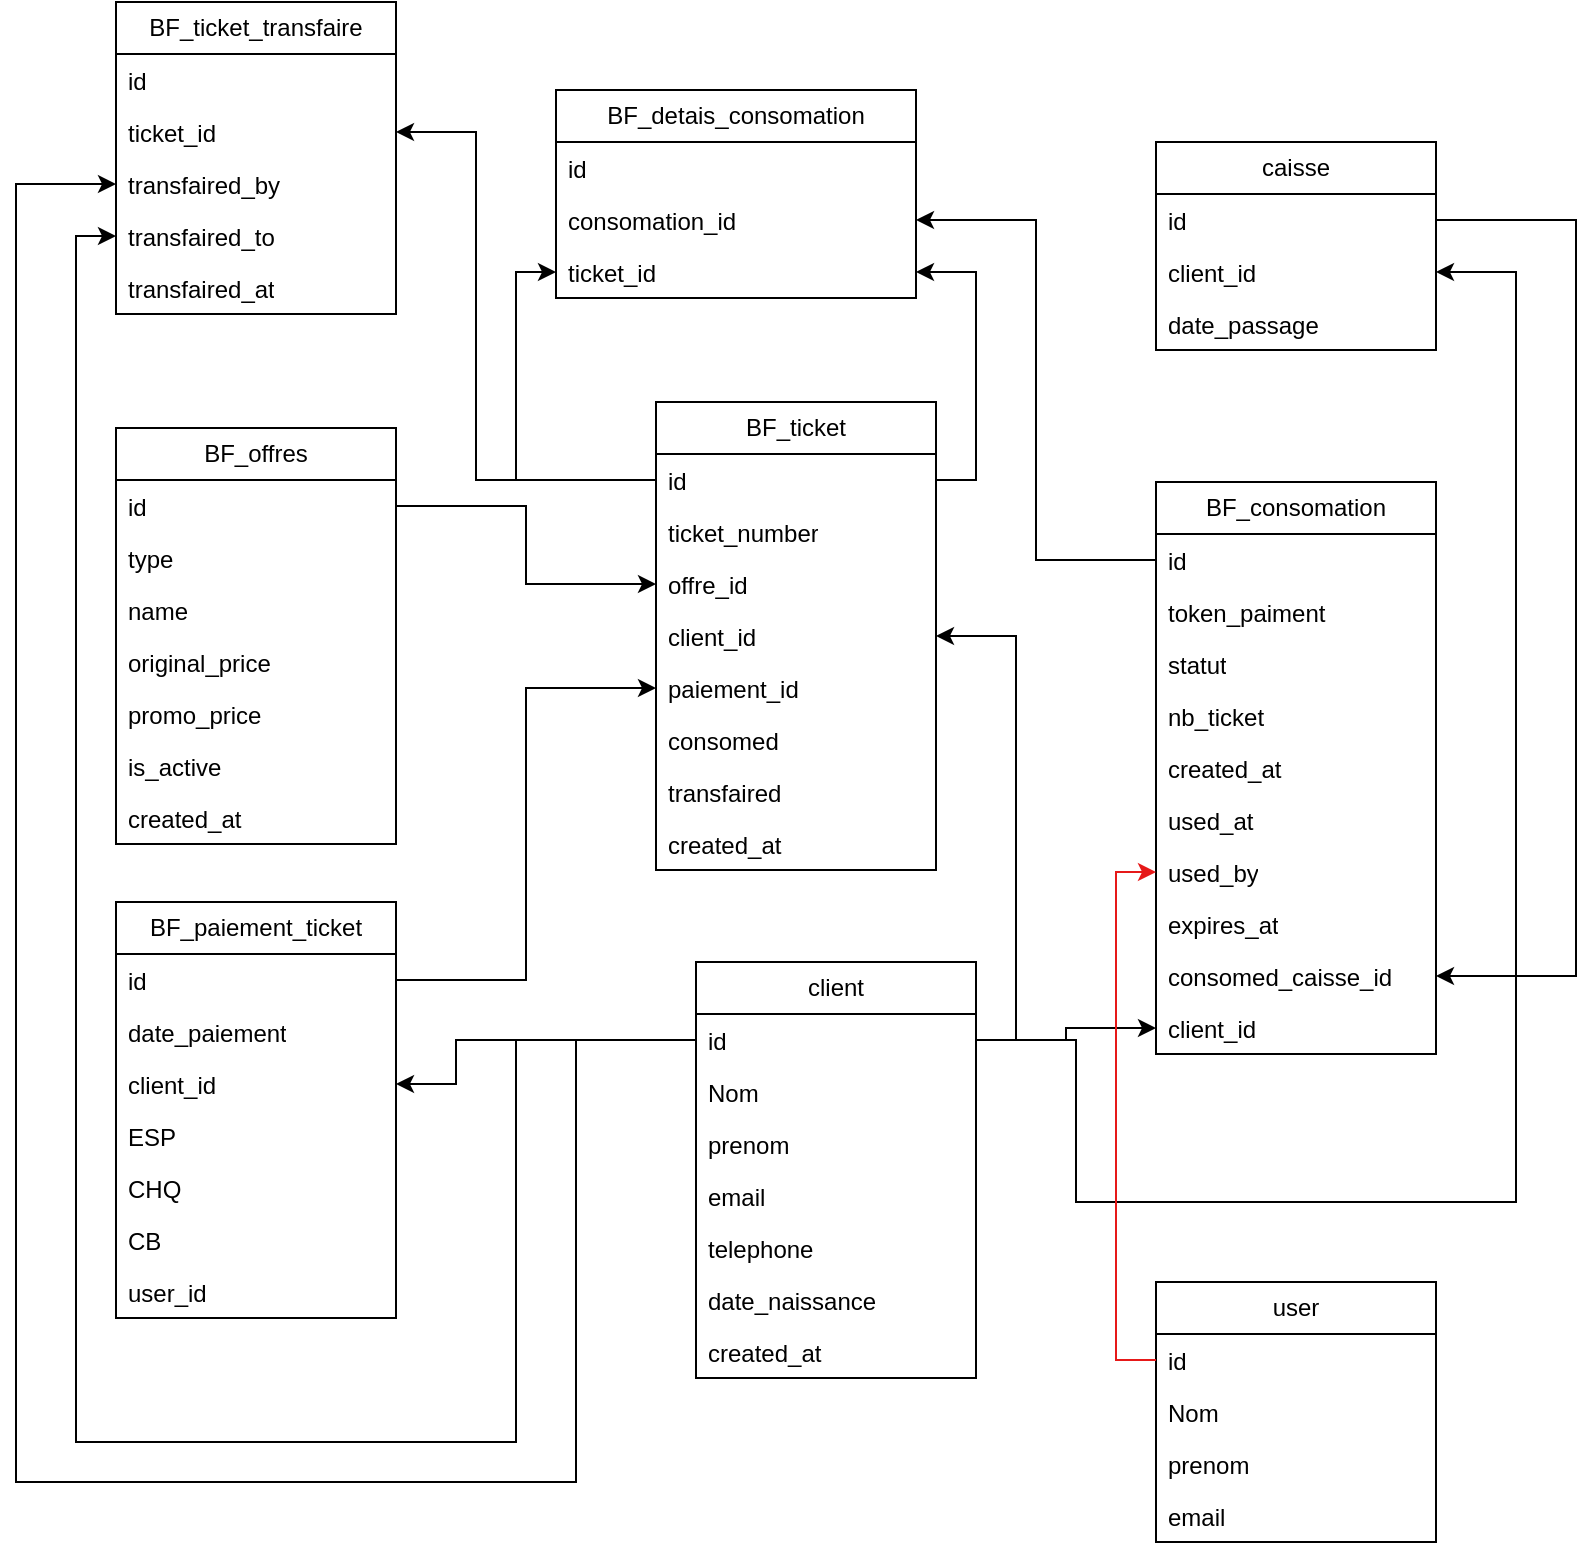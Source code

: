 <mxfile version="28.2.8">
  <diagram name="Page-1" id="ONFwB4Do_YS5VUDPh8Yq">
    <mxGraphModel dx="1026" dy="795" grid="1" gridSize="10" guides="1" tooltips="1" connect="1" arrows="1" fold="1" page="0" pageScale="1" pageWidth="1169" pageHeight="827" math="0" shadow="0">
      <root>
        <mxCell id="0" />
        <mxCell id="1" parent="0" />
        <mxCell id="MOLYQqX4Iiv92VlimPPe-1" value="BF_offres" style="swimlane;fontStyle=0;childLayout=stackLayout;horizontal=1;startSize=26;fillColor=none;horizontalStack=0;resizeParent=1;resizeParentMax=0;resizeLast=0;collapsible=1;marginBottom=0;whiteSpace=wrap;html=1;" parent="1" vertex="1">
          <mxGeometry x="580" y="393" width="140" height="208" as="geometry" />
        </mxCell>
        <mxCell id="MOLYQqX4Iiv92VlimPPe-2" value="id" style="text;strokeColor=none;fillColor=none;align=left;verticalAlign=top;spacingLeft=4;spacingRight=4;overflow=hidden;rotatable=0;points=[[0,0.5],[1,0.5]];portConstraint=eastwest;whiteSpace=wrap;html=1;" parent="MOLYQqX4Iiv92VlimPPe-1" vertex="1">
          <mxGeometry y="26" width="140" height="26" as="geometry" />
        </mxCell>
        <mxCell id="MOLYQqX4Iiv92VlimPPe-4" value="type" style="text;strokeColor=none;fillColor=none;align=left;verticalAlign=top;spacingLeft=4;spacingRight=4;overflow=hidden;rotatable=0;points=[[0,0.5],[1,0.5]];portConstraint=eastwest;whiteSpace=wrap;html=1;" parent="MOLYQqX4Iiv92VlimPPe-1" vertex="1">
          <mxGeometry y="52" width="140" height="26" as="geometry" />
        </mxCell>
        <mxCell id="MOLYQqX4Iiv92VlimPPe-5" value="name" style="text;strokeColor=none;fillColor=none;align=left;verticalAlign=top;spacingLeft=4;spacingRight=4;overflow=hidden;rotatable=0;points=[[0,0.5],[1,0.5]];portConstraint=eastwest;whiteSpace=wrap;html=1;" parent="MOLYQqX4Iiv92VlimPPe-1" vertex="1">
          <mxGeometry y="78" width="140" height="26" as="geometry" />
        </mxCell>
        <mxCell id="MOLYQqX4Iiv92VlimPPe-6" value="original_price" style="text;strokeColor=none;fillColor=none;align=left;verticalAlign=top;spacingLeft=4;spacingRight=4;overflow=hidden;rotatable=0;points=[[0,0.5],[1,0.5]];portConstraint=eastwest;whiteSpace=wrap;html=1;" parent="MOLYQqX4Iiv92VlimPPe-1" vertex="1">
          <mxGeometry y="104" width="140" height="26" as="geometry" />
        </mxCell>
        <mxCell id="MOLYQqX4Iiv92VlimPPe-7" value="promo_price" style="text;strokeColor=none;fillColor=none;align=left;verticalAlign=top;spacingLeft=4;spacingRight=4;overflow=hidden;rotatable=0;points=[[0,0.5],[1,0.5]];portConstraint=eastwest;whiteSpace=wrap;html=1;" parent="MOLYQqX4Iiv92VlimPPe-1" vertex="1">
          <mxGeometry y="130" width="140" height="26" as="geometry" />
        </mxCell>
        <mxCell id="MOLYQqX4Iiv92VlimPPe-8" value="is_active" style="text;strokeColor=none;fillColor=none;align=left;verticalAlign=top;spacingLeft=4;spacingRight=4;overflow=hidden;rotatable=0;points=[[0,0.5],[1,0.5]];portConstraint=eastwest;whiteSpace=wrap;html=1;" parent="MOLYQqX4Iiv92VlimPPe-1" vertex="1">
          <mxGeometry y="156" width="140" height="26" as="geometry" />
        </mxCell>
        <mxCell id="MOLYQqX4Iiv92VlimPPe-9" value="created_at" style="text;strokeColor=none;fillColor=none;align=left;verticalAlign=top;spacingLeft=4;spacingRight=4;overflow=hidden;rotatable=0;points=[[0,0.5],[1,0.5]];portConstraint=eastwest;whiteSpace=wrap;html=1;" parent="MOLYQqX4Iiv92VlimPPe-1" vertex="1">
          <mxGeometry y="182" width="140" height="26" as="geometry" />
        </mxCell>
        <mxCell id="MOLYQqX4Iiv92VlimPPe-10" value="BF_ticket" style="swimlane;fontStyle=0;childLayout=stackLayout;horizontal=1;startSize=26;fillColor=none;horizontalStack=0;resizeParent=1;resizeParentMax=0;resizeLast=0;collapsible=1;marginBottom=0;whiteSpace=wrap;html=1;" parent="1" vertex="1">
          <mxGeometry x="850" y="380" width="140" height="234" as="geometry" />
        </mxCell>
        <mxCell id="MOLYQqX4Iiv92VlimPPe-11" value="id" style="text;strokeColor=none;fillColor=none;align=left;verticalAlign=top;spacingLeft=4;spacingRight=4;overflow=hidden;rotatable=0;points=[[0,0.5],[1,0.5]];portConstraint=eastwest;whiteSpace=wrap;html=1;" parent="MOLYQqX4Iiv92VlimPPe-10" vertex="1">
          <mxGeometry y="26" width="140" height="26" as="geometry" />
        </mxCell>
        <mxCell id="MOLYQqX4Iiv92VlimPPe-21" value="ticket_number" style="text;strokeColor=none;fillColor=none;align=left;verticalAlign=top;spacingLeft=4;spacingRight=4;overflow=hidden;rotatable=0;points=[[0,0.5],[1,0.5]];portConstraint=eastwest;whiteSpace=wrap;html=1;" parent="MOLYQqX4Iiv92VlimPPe-10" vertex="1">
          <mxGeometry y="52" width="140" height="26" as="geometry" />
        </mxCell>
        <mxCell id="MOLYQqX4Iiv92VlimPPe-12" value="offre_id" style="text;strokeColor=none;fillColor=none;align=left;verticalAlign=top;spacingLeft=4;spacingRight=4;overflow=hidden;rotatable=0;points=[[0,0.5],[1,0.5]];portConstraint=eastwest;whiteSpace=wrap;html=1;" parent="MOLYQqX4Iiv92VlimPPe-10" vertex="1">
          <mxGeometry y="78" width="140" height="26" as="geometry" />
        </mxCell>
        <mxCell id="MOLYQqX4Iiv92VlimPPe-22" value="client_id" style="text;strokeColor=none;fillColor=none;align=left;verticalAlign=top;spacingLeft=4;spacingRight=4;overflow=hidden;rotatable=0;points=[[0,0.5],[1,0.5]];portConstraint=eastwest;whiteSpace=wrap;html=1;" parent="MOLYQqX4Iiv92VlimPPe-10" vertex="1">
          <mxGeometry y="104" width="140" height="26" as="geometry" />
        </mxCell>
        <mxCell id="MOLYQqX4Iiv92VlimPPe-59" value="paiement_id" style="text;strokeColor=none;fillColor=none;align=left;verticalAlign=top;spacingLeft=4;spacingRight=4;overflow=hidden;rotatable=0;points=[[0,0.5],[1,0.5]];portConstraint=eastwest;whiteSpace=wrap;html=1;" parent="MOLYQqX4Iiv92VlimPPe-10" vertex="1">
          <mxGeometry y="130" width="140" height="26" as="geometry" />
        </mxCell>
        <mxCell id="MOLYQqX4Iiv92VlimPPe-17" value="consomed" style="text;strokeColor=none;fillColor=none;align=left;verticalAlign=top;spacingLeft=4;spacingRight=4;overflow=hidden;rotatable=0;points=[[0,0.5],[1,0.5]];portConstraint=eastwest;whiteSpace=wrap;html=1;" parent="MOLYQqX4Iiv92VlimPPe-10" vertex="1">
          <mxGeometry y="156" width="140" height="26" as="geometry" />
        </mxCell>
        <mxCell id="MOLYQqX4Iiv92VlimPPe-18" value="transfaired" style="text;strokeColor=none;fillColor=none;align=left;verticalAlign=top;spacingLeft=4;spacingRight=4;overflow=hidden;rotatable=0;points=[[0,0.5],[1,0.5]];portConstraint=eastwest;whiteSpace=wrap;html=1;" parent="MOLYQqX4Iiv92VlimPPe-10" vertex="1">
          <mxGeometry y="182" width="140" height="26" as="geometry" />
        </mxCell>
        <mxCell id="MOLYQqX4Iiv92VlimPPe-19" value="created_at" style="text;strokeColor=none;fillColor=none;align=left;verticalAlign=top;spacingLeft=4;spacingRight=4;overflow=hidden;rotatable=0;points=[[0,0.5],[1,0.5]];portConstraint=eastwest;whiteSpace=wrap;html=1;" parent="MOLYQqX4Iiv92VlimPPe-10" vertex="1">
          <mxGeometry y="208" width="140" height="26" as="geometry" />
        </mxCell>
        <mxCell id="MOLYQqX4Iiv92VlimPPe-34" value="caisse" style="swimlane;fontStyle=0;childLayout=stackLayout;horizontal=1;startSize=26;fillColor=none;horizontalStack=0;resizeParent=1;resizeParentMax=0;resizeLast=0;collapsible=1;marginBottom=0;whiteSpace=wrap;html=1;" parent="1" vertex="1">
          <mxGeometry x="1100" y="250" width="140" height="104" as="geometry" />
        </mxCell>
        <mxCell id="MOLYQqX4Iiv92VlimPPe-35" value="id" style="text;strokeColor=none;fillColor=none;align=left;verticalAlign=top;spacingLeft=4;spacingRight=4;overflow=hidden;rotatable=0;points=[[0,0.5],[1,0.5]];portConstraint=eastwest;whiteSpace=wrap;html=1;" parent="MOLYQqX4Iiv92VlimPPe-34" vertex="1">
          <mxGeometry y="26" width="140" height="26" as="geometry" />
        </mxCell>
        <mxCell id="MOLYQqX4Iiv92VlimPPe-41" value="client_id" style="text;strokeColor=none;fillColor=none;align=left;verticalAlign=top;spacingLeft=4;spacingRight=4;overflow=hidden;rotatable=0;points=[[0,0.5],[1,0.5]];portConstraint=eastwest;whiteSpace=wrap;html=1;" parent="MOLYQqX4Iiv92VlimPPe-34" vertex="1">
          <mxGeometry y="52" width="140" height="26" as="geometry" />
        </mxCell>
        <mxCell id="MOLYQqX4Iiv92VlimPPe-42" value="date_passage" style="text;strokeColor=none;fillColor=none;align=left;verticalAlign=top;spacingLeft=4;spacingRight=4;overflow=hidden;rotatable=0;points=[[0,0.5],[1,0.5]];portConstraint=eastwest;whiteSpace=wrap;html=1;" parent="MOLYQqX4Iiv92VlimPPe-34" vertex="1">
          <mxGeometry y="78" width="140" height="26" as="geometry" />
        </mxCell>
        <mxCell id="MOLYQqX4Iiv92VlimPPe-64" value="BF_consomation" style="swimlane;fontStyle=0;childLayout=stackLayout;horizontal=1;startSize=26;fillColor=none;horizontalStack=0;resizeParent=1;resizeParentMax=0;resizeLast=0;collapsible=1;marginBottom=0;whiteSpace=wrap;html=1;" parent="1" vertex="1">
          <mxGeometry x="1100" y="420" width="140" height="286" as="geometry">
            <mxRectangle x="910" y="420" width="180" height="30" as="alternateBounds" />
          </mxGeometry>
        </mxCell>
        <mxCell id="MOLYQqX4Iiv92VlimPPe-65" value="id" style="text;strokeColor=none;fillColor=none;align=left;verticalAlign=top;spacingLeft=4;spacingRight=4;overflow=hidden;rotatable=0;points=[[0,0.5],[1,0.5]];portConstraint=eastwest;whiteSpace=wrap;html=1;" parent="MOLYQqX4Iiv92VlimPPe-64" vertex="1">
          <mxGeometry y="26" width="140" height="26" as="geometry" />
        </mxCell>
        <mxCell id="MOLYQqX4Iiv92VlimPPe-74" value="token_paiment" style="text;strokeColor=none;fillColor=none;align=left;verticalAlign=top;spacingLeft=4;spacingRight=4;overflow=hidden;rotatable=0;points=[[0,0.5],[1,0.5]];portConstraint=eastwest;whiteSpace=wrap;html=1;" parent="MOLYQqX4Iiv92VlimPPe-64" vertex="1">
          <mxGeometry y="52" width="140" height="26" as="geometry" />
        </mxCell>
        <mxCell id="MOLYQqX4Iiv92VlimPPe-97" value="statut" style="text;strokeColor=none;fillColor=none;align=left;verticalAlign=top;spacingLeft=4;spacingRight=4;overflow=hidden;rotatable=0;points=[[0,0.5],[1,0.5]];portConstraint=eastwest;whiteSpace=wrap;html=1;" parent="MOLYQqX4Iiv92VlimPPe-64" vertex="1">
          <mxGeometry y="78" width="140" height="26" as="geometry" />
        </mxCell>
        <mxCell id="MOLYQqX4Iiv92VlimPPe-82" value="nb_ticket" style="text;strokeColor=none;fillColor=none;align=left;verticalAlign=top;spacingLeft=4;spacingRight=4;overflow=hidden;rotatable=0;points=[[0,0.5],[1,0.5]];portConstraint=eastwest;whiteSpace=wrap;html=1;" parent="MOLYQqX4Iiv92VlimPPe-64" vertex="1">
          <mxGeometry y="104" width="140" height="26" as="geometry" />
        </mxCell>
        <mxCell id="MOLYQqX4Iiv92VlimPPe-75" value="created_at" style="text;strokeColor=none;fillColor=none;align=left;verticalAlign=top;spacingLeft=4;spacingRight=4;overflow=hidden;rotatable=0;points=[[0,0.5],[1,0.5]];portConstraint=eastwest;whiteSpace=wrap;html=1;" parent="MOLYQqX4Iiv92VlimPPe-64" vertex="1">
          <mxGeometry y="130" width="140" height="26" as="geometry" />
        </mxCell>
        <mxCell id="MOLYQqX4Iiv92VlimPPe-77" value="used_at" style="text;strokeColor=none;fillColor=none;align=left;verticalAlign=top;spacingLeft=4;spacingRight=4;overflow=hidden;rotatable=0;points=[[0,0.5],[1,0.5]];portConstraint=eastwest;whiteSpace=wrap;html=1;" parent="MOLYQqX4Iiv92VlimPPe-64" vertex="1">
          <mxGeometry y="156" width="140" height="26" as="geometry" />
        </mxCell>
        <mxCell id="MOLYQqX4Iiv92VlimPPe-80" value="used_by" style="text;strokeColor=none;fillColor=none;align=left;verticalAlign=top;spacingLeft=4;spacingRight=4;overflow=hidden;rotatable=0;points=[[0,0.5],[1,0.5]];portConstraint=eastwest;whiteSpace=wrap;html=1;" parent="MOLYQqX4Iiv92VlimPPe-64" vertex="1">
          <mxGeometry y="182" width="140" height="26" as="geometry" />
        </mxCell>
        <mxCell id="MOLYQqX4Iiv92VlimPPe-76" value="expires_at " style="text;strokeColor=none;fillColor=none;align=left;verticalAlign=top;spacingLeft=4;spacingRight=4;overflow=hidden;rotatable=0;points=[[0,0.5],[1,0.5]];portConstraint=eastwest;whiteSpace=wrap;html=1;" parent="MOLYQqX4Iiv92VlimPPe-64" vertex="1">
          <mxGeometry y="208" width="140" height="26" as="geometry" />
        </mxCell>
        <mxCell id="MOLYQqX4Iiv92VlimPPe-78" value="consomed_caisse_id" style="text;strokeColor=none;fillColor=none;align=left;verticalAlign=top;spacingLeft=4;spacingRight=4;overflow=hidden;rotatable=0;points=[[0,0.5],[1,0.5]];portConstraint=eastwest;whiteSpace=wrap;html=1;" parent="MOLYQqX4Iiv92VlimPPe-64" vertex="1">
          <mxGeometry y="234" width="140" height="26" as="geometry" />
        </mxCell>
        <mxCell id="MOLYQqX4Iiv92VlimPPe-81" value="client_id" style="text;strokeColor=none;fillColor=none;align=left;verticalAlign=top;spacingLeft=4;spacingRight=4;overflow=hidden;rotatable=0;points=[[0,0.5],[1,0.5]];portConstraint=eastwest;whiteSpace=wrap;html=1;" parent="MOLYQqX4Iiv92VlimPPe-64" vertex="1">
          <mxGeometry y="260" width="140" height="26" as="geometry" />
        </mxCell>
        <mxCell id="MOLYQqX4Iiv92VlimPPe-83" value="BF_detais_consomation" style="swimlane;fontStyle=0;childLayout=stackLayout;horizontal=1;startSize=26;fillColor=none;horizontalStack=0;resizeParent=1;resizeParentMax=0;resizeLast=0;collapsible=1;marginBottom=0;whiteSpace=wrap;html=1;" parent="1" vertex="1">
          <mxGeometry x="800" y="224" width="180" height="104" as="geometry">
            <mxRectangle x="910" y="420" width="180" height="30" as="alternateBounds" />
          </mxGeometry>
        </mxCell>
        <mxCell id="MOLYQqX4Iiv92VlimPPe-84" value="id" style="text;strokeColor=none;fillColor=none;align=left;verticalAlign=top;spacingLeft=4;spacingRight=4;overflow=hidden;rotatable=0;points=[[0,0.5],[1,0.5]];portConstraint=eastwest;whiteSpace=wrap;html=1;" parent="MOLYQqX4Iiv92VlimPPe-83" vertex="1">
          <mxGeometry y="26" width="180" height="26" as="geometry" />
        </mxCell>
        <mxCell id="MOLYQqX4Iiv92VlimPPe-94" value="consomation_id" style="text;strokeColor=none;fillColor=none;align=left;verticalAlign=top;spacingLeft=4;spacingRight=4;overflow=hidden;rotatable=0;points=[[0,0.5],[1,0.5]];portConstraint=eastwest;whiteSpace=wrap;html=1;" parent="MOLYQqX4Iiv92VlimPPe-83" vertex="1">
          <mxGeometry y="52" width="180" height="26" as="geometry" />
        </mxCell>
        <mxCell id="MOLYQqX4Iiv92VlimPPe-95" value="ticket_id" style="text;strokeColor=none;fillColor=none;align=left;verticalAlign=top;spacingLeft=4;spacingRight=4;overflow=hidden;rotatable=0;points=[[0,0.5],[1,0.5]];portConstraint=eastwest;whiteSpace=wrap;html=1;" parent="MOLYQqX4Iiv92VlimPPe-83" vertex="1">
          <mxGeometry y="78" width="180" height="26" as="geometry" />
        </mxCell>
        <mxCell id="MOLYQqX4Iiv92VlimPPe-98" value="BF_ticket_transfaire" style="swimlane;fontStyle=0;childLayout=stackLayout;horizontal=1;startSize=26;fillColor=none;horizontalStack=0;resizeParent=1;resizeParentMax=0;resizeLast=0;collapsible=1;marginBottom=0;whiteSpace=wrap;html=1;" parent="1" vertex="1">
          <mxGeometry x="580" y="180" width="140" height="156" as="geometry" />
        </mxCell>
        <mxCell id="MOLYQqX4Iiv92VlimPPe-99" value="id" style="text;strokeColor=none;fillColor=none;align=left;verticalAlign=top;spacingLeft=4;spacingRight=4;overflow=hidden;rotatable=0;points=[[0,0.5],[1,0.5]];portConstraint=eastwest;whiteSpace=wrap;html=1;" parent="MOLYQqX4Iiv92VlimPPe-98" vertex="1">
          <mxGeometry y="26" width="140" height="26" as="geometry" />
        </mxCell>
        <mxCell id="MOLYQqX4Iiv92VlimPPe-108" value="ticket_id" style="text;strokeColor=none;fillColor=none;align=left;verticalAlign=top;spacingLeft=4;spacingRight=4;overflow=hidden;rotatable=0;points=[[0,0.5],[1,0.5]];portConstraint=eastwest;whiteSpace=wrap;html=1;" parent="MOLYQqX4Iiv92VlimPPe-98" vertex="1">
          <mxGeometry y="52" width="140" height="26" as="geometry" />
        </mxCell>
        <mxCell id="MOLYQqX4Iiv92VlimPPe-109" value="transfaired_by" style="text;strokeColor=none;fillColor=none;align=left;verticalAlign=top;spacingLeft=4;spacingRight=4;overflow=hidden;rotatable=0;points=[[0,0.5],[1,0.5]];portConstraint=eastwest;whiteSpace=wrap;html=1;" parent="MOLYQqX4Iiv92VlimPPe-98" vertex="1">
          <mxGeometry y="78" width="140" height="26" as="geometry" />
        </mxCell>
        <mxCell id="MOLYQqX4Iiv92VlimPPe-110" value="transfaired_to" style="text;strokeColor=none;fillColor=none;align=left;verticalAlign=top;spacingLeft=4;spacingRight=4;overflow=hidden;rotatable=0;points=[[0,0.5],[1,0.5]];portConstraint=eastwest;whiteSpace=wrap;html=1;" parent="MOLYQqX4Iiv92VlimPPe-98" vertex="1">
          <mxGeometry y="104" width="140" height="26" as="geometry" />
        </mxCell>
        <mxCell id="MOLYQqX4Iiv92VlimPPe-111" value="transfaired_at" style="text;strokeColor=none;fillColor=none;align=left;verticalAlign=top;spacingLeft=4;spacingRight=4;overflow=hidden;rotatable=0;points=[[0,0.5],[1,0.5]];portConstraint=eastwest;whiteSpace=wrap;html=1;" parent="MOLYQqX4Iiv92VlimPPe-98" vertex="1">
          <mxGeometry y="130" width="140" height="26" as="geometry" />
        </mxCell>
        <mxCell id="MOLYQqX4Iiv92VlimPPe-112" style="edgeStyle=orthogonalEdgeStyle;rounded=0;orthogonalLoop=1;jettySize=auto;html=1;entryX=1;entryY=0.5;entryDx=0;entryDy=0;" parent="1" source="MOLYQqX4Iiv92VlimPPe-35" target="MOLYQqX4Iiv92VlimPPe-78" edge="1">
          <mxGeometry relative="1" as="geometry">
            <Array as="points">
              <mxPoint x="1310" y="289" />
              <mxPoint x="1310" y="667" />
            </Array>
          </mxGeometry>
        </mxCell>
        <mxCell id="MOLYQqX4Iiv92VlimPPe-115" style="edgeStyle=orthogonalEdgeStyle;rounded=0;orthogonalLoop=1;jettySize=auto;html=1;exitX=0;exitY=0.5;exitDx=0;exitDy=0;entryX=1;entryY=0.5;entryDx=0;entryDy=0;" parent="1" source="MOLYQqX4Iiv92VlimPPe-65" target="MOLYQqX4Iiv92VlimPPe-94" edge="1">
          <mxGeometry relative="1" as="geometry" />
        </mxCell>
        <mxCell id="MOLYQqX4Iiv92VlimPPe-118" style="edgeStyle=orthogonalEdgeStyle;rounded=0;orthogonalLoop=1;jettySize=auto;html=1;exitX=0;exitY=0.5;exitDx=0;exitDy=0;entryX=0;entryY=0.5;entryDx=0;entryDy=0;" parent="1" source="MOLYQqX4Iiv92VlimPPe-11" target="MOLYQqX4Iiv92VlimPPe-95" edge="1">
          <mxGeometry relative="1" as="geometry" />
        </mxCell>
        <mxCell id="MOLYQqX4Iiv92VlimPPe-44" value="BF_paiement_ticket" style="swimlane;fontStyle=0;childLayout=stackLayout;horizontal=1;startSize=26;fillColor=none;horizontalStack=0;resizeParent=1;resizeParentMax=0;resizeLast=0;collapsible=1;marginBottom=0;whiteSpace=wrap;html=1;" parent="1" vertex="1">
          <mxGeometry x="580" y="630" width="140" height="208" as="geometry" />
        </mxCell>
        <mxCell id="MOLYQqX4Iiv92VlimPPe-45" value="id" style="text;strokeColor=none;fillColor=none;align=left;verticalAlign=top;spacingLeft=4;spacingRight=4;overflow=hidden;rotatable=0;points=[[0,0.5],[1,0.5]];portConstraint=eastwest;whiteSpace=wrap;html=1;" parent="MOLYQqX4Iiv92VlimPPe-44" vertex="1">
          <mxGeometry y="26" width="140" height="26" as="geometry" />
        </mxCell>
        <mxCell id="MOLYQqX4Iiv92VlimPPe-46" value="date_paiement" style="text;strokeColor=none;fillColor=none;align=left;verticalAlign=top;spacingLeft=4;spacingRight=4;overflow=hidden;rotatable=0;points=[[0,0.5],[1,0.5]];portConstraint=eastwest;whiteSpace=wrap;html=1;" parent="MOLYQqX4Iiv92VlimPPe-44" vertex="1">
          <mxGeometry y="52" width="140" height="26" as="geometry" />
        </mxCell>
        <mxCell id="MOLYQqX4Iiv92VlimPPe-48" value="client_id" style="text;strokeColor=none;fillColor=none;align=left;verticalAlign=top;spacingLeft=4;spacingRight=4;overflow=hidden;rotatable=0;points=[[0,0.5],[1,0.5]];portConstraint=eastwest;whiteSpace=wrap;html=1;" parent="MOLYQqX4Iiv92VlimPPe-44" vertex="1">
          <mxGeometry y="78" width="140" height="26" as="geometry" />
        </mxCell>
        <mxCell id="MOLYQqX4Iiv92VlimPPe-56" value="ESP" style="text;strokeColor=none;fillColor=none;align=left;verticalAlign=top;spacingLeft=4;spacingRight=4;overflow=hidden;rotatable=0;points=[[0,0.5],[1,0.5]];portConstraint=eastwest;whiteSpace=wrap;html=1;" parent="MOLYQqX4Iiv92VlimPPe-44" vertex="1">
          <mxGeometry y="104" width="140" height="26" as="geometry" />
        </mxCell>
        <mxCell id="MOLYQqX4Iiv92VlimPPe-57" value="CHQ" style="text;strokeColor=none;fillColor=none;align=left;verticalAlign=top;spacingLeft=4;spacingRight=4;overflow=hidden;rotatable=0;points=[[0,0.5],[1,0.5]];portConstraint=eastwest;whiteSpace=wrap;html=1;" parent="MOLYQqX4Iiv92VlimPPe-44" vertex="1">
          <mxGeometry y="130" width="140" height="26" as="geometry" />
        </mxCell>
        <mxCell id="MOLYQqX4Iiv92VlimPPe-58" value="CB" style="text;strokeColor=none;fillColor=none;align=left;verticalAlign=top;spacingLeft=4;spacingRight=4;overflow=hidden;rotatable=0;points=[[0,0.5],[1,0.5]];portConstraint=eastwest;whiteSpace=wrap;html=1;" parent="MOLYQqX4Iiv92VlimPPe-44" vertex="1">
          <mxGeometry y="156" width="140" height="26" as="geometry" />
        </mxCell>
        <mxCell id="MOLYQqX4Iiv92VlimPPe-96" value="user_id" style="text;strokeColor=none;fillColor=none;align=left;verticalAlign=top;spacingLeft=4;spacingRight=4;overflow=hidden;rotatable=0;points=[[0,0.5],[1,0.5]];portConstraint=eastwest;whiteSpace=wrap;html=1;" parent="MOLYQqX4Iiv92VlimPPe-44" vertex="1">
          <mxGeometry y="182" width="140" height="26" as="geometry" />
        </mxCell>
        <mxCell id="MOLYQqX4Iiv92VlimPPe-122" style="edgeStyle=orthogonalEdgeStyle;rounded=0;orthogonalLoop=1;jettySize=auto;html=1;exitX=1;exitY=0.5;exitDx=0;exitDy=0;entryX=0;entryY=0.5;entryDx=0;entryDy=0;" parent="1" source="MOLYQqX4Iiv92VlimPPe-2" target="MOLYQqX4Iiv92VlimPPe-12" edge="1">
          <mxGeometry relative="1" as="geometry" />
        </mxCell>
        <mxCell id="MOLYQqX4Iiv92VlimPPe-123" style="edgeStyle=orthogonalEdgeStyle;rounded=0;orthogonalLoop=1;jettySize=auto;html=1;exitX=1;exitY=0.5;exitDx=0;exitDy=0;entryX=1;entryY=0.5;entryDx=0;entryDy=0;" parent="1" source="MOLYQqX4Iiv92VlimPPe-11" target="MOLYQqX4Iiv92VlimPPe-95" edge="1">
          <mxGeometry relative="1" as="geometry" />
        </mxCell>
        <mxCell id="MOLYQqX4Iiv92VlimPPe-24" value="client" style="swimlane;fontStyle=0;childLayout=stackLayout;horizontal=1;startSize=26;fillColor=none;horizontalStack=0;resizeParent=1;resizeParentMax=0;resizeLast=0;collapsible=1;marginBottom=0;whiteSpace=wrap;html=1;" parent="1" vertex="1">
          <mxGeometry x="870" y="660" width="140" height="208" as="geometry" />
        </mxCell>
        <mxCell id="MOLYQqX4Iiv92VlimPPe-25" value="id" style="text;strokeColor=none;fillColor=none;align=left;verticalAlign=top;spacingLeft=4;spacingRight=4;overflow=hidden;rotatable=0;points=[[0,0.5],[1,0.5]];portConstraint=eastwest;whiteSpace=wrap;html=1;" parent="MOLYQqX4Iiv92VlimPPe-24" vertex="1">
          <mxGeometry y="26" width="140" height="26" as="geometry" />
        </mxCell>
        <mxCell id="MOLYQqX4Iiv92VlimPPe-26" value="Nom" style="text;strokeColor=none;fillColor=none;align=left;verticalAlign=top;spacingLeft=4;spacingRight=4;overflow=hidden;rotatable=0;points=[[0,0.5],[1,0.5]];portConstraint=eastwest;whiteSpace=wrap;html=1;" parent="MOLYQqX4Iiv92VlimPPe-24" vertex="1">
          <mxGeometry y="52" width="140" height="26" as="geometry" />
        </mxCell>
        <mxCell id="MOLYQqX4Iiv92VlimPPe-27" value="prenom" style="text;strokeColor=none;fillColor=none;align=left;verticalAlign=top;spacingLeft=4;spacingRight=4;overflow=hidden;rotatable=0;points=[[0,0.5],[1,0.5]];portConstraint=eastwest;whiteSpace=wrap;html=1;" parent="MOLYQqX4Iiv92VlimPPe-24" vertex="1">
          <mxGeometry y="78" width="140" height="26" as="geometry" />
        </mxCell>
        <mxCell id="MOLYQqX4Iiv92VlimPPe-28" value="email" style="text;strokeColor=none;fillColor=none;align=left;verticalAlign=top;spacingLeft=4;spacingRight=4;overflow=hidden;rotatable=0;points=[[0,0.5],[1,0.5]];portConstraint=eastwest;whiteSpace=wrap;html=1;" parent="MOLYQqX4Iiv92VlimPPe-24" vertex="1">
          <mxGeometry y="104" width="140" height="26" as="geometry" />
        </mxCell>
        <mxCell id="MOLYQqX4Iiv92VlimPPe-29" value="telephone" style="text;strokeColor=none;fillColor=none;align=left;verticalAlign=top;spacingLeft=4;spacingRight=4;overflow=hidden;rotatable=0;points=[[0,0.5],[1,0.5]];portConstraint=eastwest;whiteSpace=wrap;html=1;" parent="MOLYQqX4Iiv92VlimPPe-24" vertex="1">
          <mxGeometry y="130" width="140" height="26" as="geometry" />
        </mxCell>
        <mxCell id="MOLYQqX4Iiv92VlimPPe-30" value="date_naissance" style="text;strokeColor=none;fillColor=none;align=left;verticalAlign=top;spacingLeft=4;spacingRight=4;overflow=hidden;rotatable=0;points=[[0,0.5],[1,0.5]];portConstraint=eastwest;whiteSpace=wrap;html=1;" parent="MOLYQqX4Iiv92VlimPPe-24" vertex="1">
          <mxGeometry y="156" width="140" height="26" as="geometry" />
        </mxCell>
        <mxCell id="MOLYQqX4Iiv92VlimPPe-31" value="created_at" style="text;strokeColor=none;fillColor=none;align=left;verticalAlign=top;spacingLeft=4;spacingRight=4;overflow=hidden;rotatable=0;points=[[0,0.5],[1,0.5]];portConstraint=eastwest;whiteSpace=wrap;html=1;" parent="MOLYQqX4Iiv92VlimPPe-24" vertex="1">
          <mxGeometry y="182" width="140" height="26" as="geometry" />
        </mxCell>
        <mxCell id="DlUm9k4_YKNBZKhKntIq-1" style="edgeStyle=orthogonalEdgeStyle;rounded=0;orthogonalLoop=1;jettySize=auto;html=1;exitX=1;exitY=0.5;exitDx=0;exitDy=0;" edge="1" parent="1" source="MOLYQqX4Iiv92VlimPPe-45" target="MOLYQqX4Iiv92VlimPPe-59">
          <mxGeometry relative="1" as="geometry" />
        </mxCell>
        <mxCell id="DlUm9k4_YKNBZKhKntIq-4" style="edgeStyle=orthogonalEdgeStyle;rounded=0;orthogonalLoop=1;jettySize=auto;html=1;exitX=1;exitY=0.5;exitDx=0;exitDy=0;entryX=1;entryY=0.5;entryDx=0;entryDy=0;" edge="1" parent="1" source="MOLYQqX4Iiv92VlimPPe-25" target="MOLYQqX4Iiv92VlimPPe-41">
          <mxGeometry relative="1" as="geometry">
            <Array as="points">
              <mxPoint x="1060" y="699" />
              <mxPoint x="1060" y="780" />
              <mxPoint x="1280" y="780" />
              <mxPoint x="1280" y="315" />
            </Array>
          </mxGeometry>
        </mxCell>
        <mxCell id="DlUm9k4_YKNBZKhKntIq-5" style="edgeStyle=orthogonalEdgeStyle;rounded=0;orthogonalLoop=1;jettySize=auto;html=1;exitX=1;exitY=0.5;exitDx=0;exitDy=0;entryX=1;entryY=0.5;entryDx=0;entryDy=0;" edge="1" parent="1" source="MOLYQqX4Iiv92VlimPPe-25" target="MOLYQqX4Iiv92VlimPPe-22">
          <mxGeometry relative="1" as="geometry" />
        </mxCell>
        <mxCell id="DlUm9k4_YKNBZKhKntIq-6" style="edgeStyle=orthogonalEdgeStyle;rounded=0;orthogonalLoop=1;jettySize=auto;html=1;exitX=0;exitY=0.5;exitDx=0;exitDy=0;entryX=1;entryY=0.5;entryDx=0;entryDy=0;" edge="1" parent="1" source="MOLYQqX4Iiv92VlimPPe-11" target="MOLYQqX4Iiv92VlimPPe-108">
          <mxGeometry relative="1" as="geometry">
            <Array as="points">
              <mxPoint x="760" y="419" />
              <mxPoint x="760" y="245" />
            </Array>
          </mxGeometry>
        </mxCell>
        <mxCell id="DlUm9k4_YKNBZKhKntIq-7" style="edgeStyle=orthogonalEdgeStyle;rounded=0;orthogonalLoop=1;jettySize=auto;html=1;exitX=0;exitY=0.5;exitDx=0;exitDy=0;entryX=0;entryY=0.5;entryDx=0;entryDy=0;" edge="1" parent="1" source="MOLYQqX4Iiv92VlimPPe-25" target="MOLYQqX4Iiv92VlimPPe-109">
          <mxGeometry relative="1" as="geometry">
            <Array as="points">
              <mxPoint x="810" y="699" />
              <mxPoint x="810" y="920" />
              <mxPoint x="530" y="920" />
              <mxPoint x="530" y="271" />
            </Array>
          </mxGeometry>
        </mxCell>
        <mxCell id="DlUm9k4_YKNBZKhKntIq-8" style="edgeStyle=orthogonalEdgeStyle;rounded=0;orthogonalLoop=1;jettySize=auto;html=1;exitX=0;exitY=0.5;exitDx=0;exitDy=0;entryX=0;entryY=0.5;entryDx=0;entryDy=0;" edge="1" parent="1" source="MOLYQqX4Iiv92VlimPPe-25" target="MOLYQqX4Iiv92VlimPPe-110">
          <mxGeometry relative="1" as="geometry">
            <Array as="points">
              <mxPoint x="780" y="699" />
              <mxPoint x="780" y="900" />
              <mxPoint x="560" y="900" />
              <mxPoint x="560" y="297" />
            </Array>
          </mxGeometry>
        </mxCell>
        <mxCell id="DlUm9k4_YKNBZKhKntIq-9" style="edgeStyle=orthogonalEdgeStyle;rounded=0;orthogonalLoop=1;jettySize=auto;html=1;exitX=1;exitY=0.5;exitDx=0;exitDy=0;" edge="1" parent="1" source="MOLYQqX4Iiv92VlimPPe-25" target="MOLYQqX4Iiv92VlimPPe-81">
          <mxGeometry relative="1" as="geometry" />
        </mxCell>
        <mxCell id="DlUm9k4_YKNBZKhKntIq-10" style="edgeStyle=orthogonalEdgeStyle;rounded=0;orthogonalLoop=1;jettySize=auto;html=1;exitX=0;exitY=0.5;exitDx=0;exitDy=0;entryX=1;entryY=0.5;entryDx=0;entryDy=0;" edge="1" parent="1" source="MOLYQqX4Iiv92VlimPPe-25" target="MOLYQqX4Iiv92VlimPPe-48">
          <mxGeometry relative="1" as="geometry">
            <Array as="points">
              <mxPoint x="750" y="699" />
              <mxPoint x="750" y="721" />
            </Array>
          </mxGeometry>
        </mxCell>
        <mxCell id="DlUm9k4_YKNBZKhKntIq-11" value="user" style="swimlane;fontStyle=0;childLayout=stackLayout;horizontal=1;startSize=26;fillColor=none;horizontalStack=0;resizeParent=1;resizeParentMax=0;resizeLast=0;collapsible=1;marginBottom=0;whiteSpace=wrap;html=1;" vertex="1" parent="1">
          <mxGeometry x="1100" y="820" width="140" height="130" as="geometry" />
        </mxCell>
        <mxCell id="DlUm9k4_YKNBZKhKntIq-12" value="id" style="text;strokeColor=none;fillColor=none;align=left;verticalAlign=top;spacingLeft=4;spacingRight=4;overflow=hidden;rotatable=0;points=[[0,0.5],[1,0.5]];portConstraint=eastwest;whiteSpace=wrap;html=1;" vertex="1" parent="DlUm9k4_YKNBZKhKntIq-11">
          <mxGeometry y="26" width="140" height="26" as="geometry" />
        </mxCell>
        <mxCell id="DlUm9k4_YKNBZKhKntIq-13" value="Nom" style="text;strokeColor=none;fillColor=none;align=left;verticalAlign=top;spacingLeft=4;spacingRight=4;overflow=hidden;rotatable=0;points=[[0,0.5],[1,0.5]];portConstraint=eastwest;whiteSpace=wrap;html=1;" vertex="1" parent="DlUm9k4_YKNBZKhKntIq-11">
          <mxGeometry y="52" width="140" height="26" as="geometry" />
        </mxCell>
        <mxCell id="DlUm9k4_YKNBZKhKntIq-14" value="prenom" style="text;strokeColor=none;fillColor=none;align=left;verticalAlign=top;spacingLeft=4;spacingRight=4;overflow=hidden;rotatable=0;points=[[0,0.5],[1,0.5]];portConstraint=eastwest;whiteSpace=wrap;html=1;" vertex="1" parent="DlUm9k4_YKNBZKhKntIq-11">
          <mxGeometry y="78" width="140" height="26" as="geometry" />
        </mxCell>
        <mxCell id="DlUm9k4_YKNBZKhKntIq-15" value="email" style="text;strokeColor=none;fillColor=none;align=left;verticalAlign=top;spacingLeft=4;spacingRight=4;overflow=hidden;rotatable=0;points=[[0,0.5],[1,0.5]];portConstraint=eastwest;whiteSpace=wrap;html=1;" vertex="1" parent="DlUm9k4_YKNBZKhKntIq-11">
          <mxGeometry y="104" width="140" height="26" as="geometry" />
        </mxCell>
        <mxCell id="DlUm9k4_YKNBZKhKntIq-19" style="edgeStyle=orthogonalEdgeStyle;rounded=0;orthogonalLoop=1;jettySize=auto;html=1;exitX=0;exitY=0.5;exitDx=0;exitDy=0;entryX=0;entryY=0.5;entryDx=0;entryDy=0;strokeColor=light-dark(#e61919, #ededed);" edge="1" parent="1" source="DlUm9k4_YKNBZKhKntIq-12" target="MOLYQqX4Iiv92VlimPPe-80">
          <mxGeometry relative="1" as="geometry">
            <Array as="points">
              <mxPoint x="1080" y="859" />
              <mxPoint x="1080" y="615" />
            </Array>
          </mxGeometry>
        </mxCell>
      </root>
    </mxGraphModel>
  </diagram>
</mxfile>
